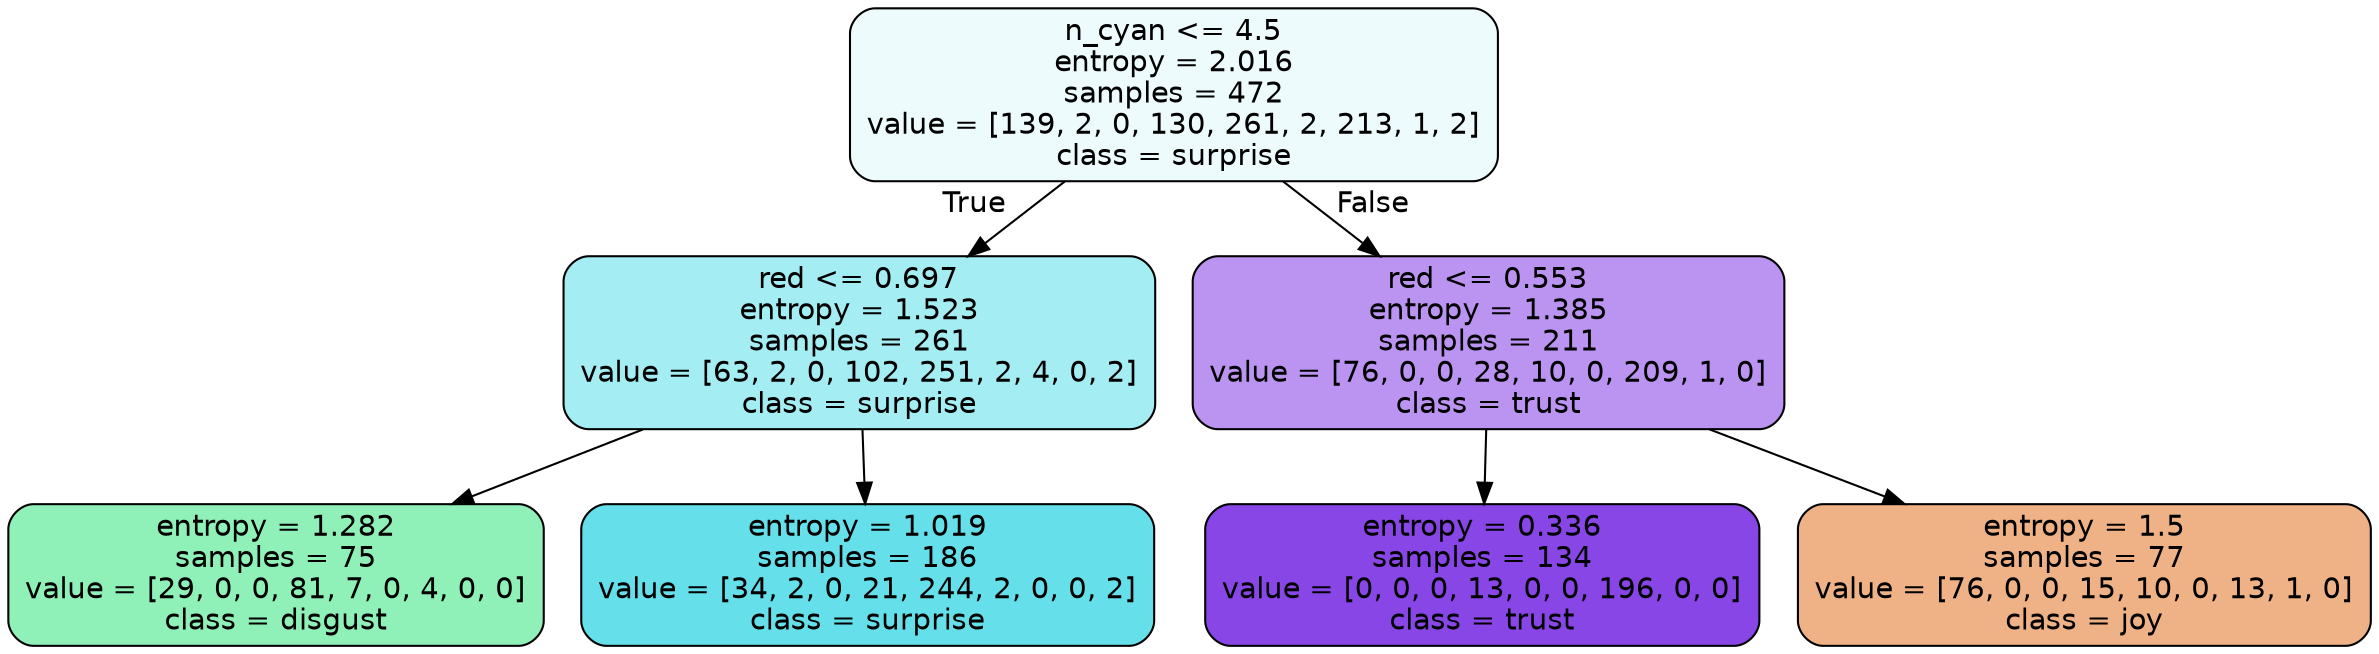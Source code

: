 digraph Tree {
node [shape=box, style="filled, rounded", color="black", fontname=helvetica] ;
edge [fontname=helvetica] ;
0 [label="n_cyan <= 4.5\nentropy = 2.016\nsamples = 472\nvalue = [139, 2, 0, 130, 261, 2, 213, 1, 2]\nclass = surprise", fillcolor="#39d7e517"] ;
1 [label="red <= 0.697\nentropy = 1.523\nsamples = 261\nvalue = [63, 2, 0, 102, 251, 2, 4, 0, 2]\nclass = surprise", fillcolor="#39d7e575"] ;
0 -> 1 [labeldistance=2.5, labelangle=45, headlabel="True"] ;
2 [label="entropy = 1.282\nsamples = 75\nvalue = [29, 0, 0, 81, 7, 0, 4, 0, 0]\nclass = disgust", fillcolor="#39e58190"] ;
1 -> 2 ;
3 [label="entropy = 1.019\nsamples = 186\nvalue = [34, 2, 0, 21, 244, 2, 0, 0, 2]\nclass = surprise", fillcolor="#39d7e5c6"] ;
1 -> 3 ;
4 [label="red <= 0.553\nentropy = 1.385\nsamples = 211\nvalue = [76, 0, 0, 28, 10, 0, 209, 1, 0]\nclass = trust", fillcolor="#8139e589"] ;
0 -> 4 [labeldistance=2.5, labelangle=-45, headlabel="False"] ;
5 [label="entropy = 0.336\nsamples = 134\nvalue = [0, 0, 0, 13, 0, 0, 196, 0, 0]\nclass = trust", fillcolor="#8139e5ee"] ;
4 -> 5 ;
6 [label="entropy = 1.5\nsamples = 77\nvalue = [76, 0, 0, 15, 10, 0, 13, 1, 0]\nclass = joy", fillcolor="#e581399c"] ;
4 -> 6 ;
}